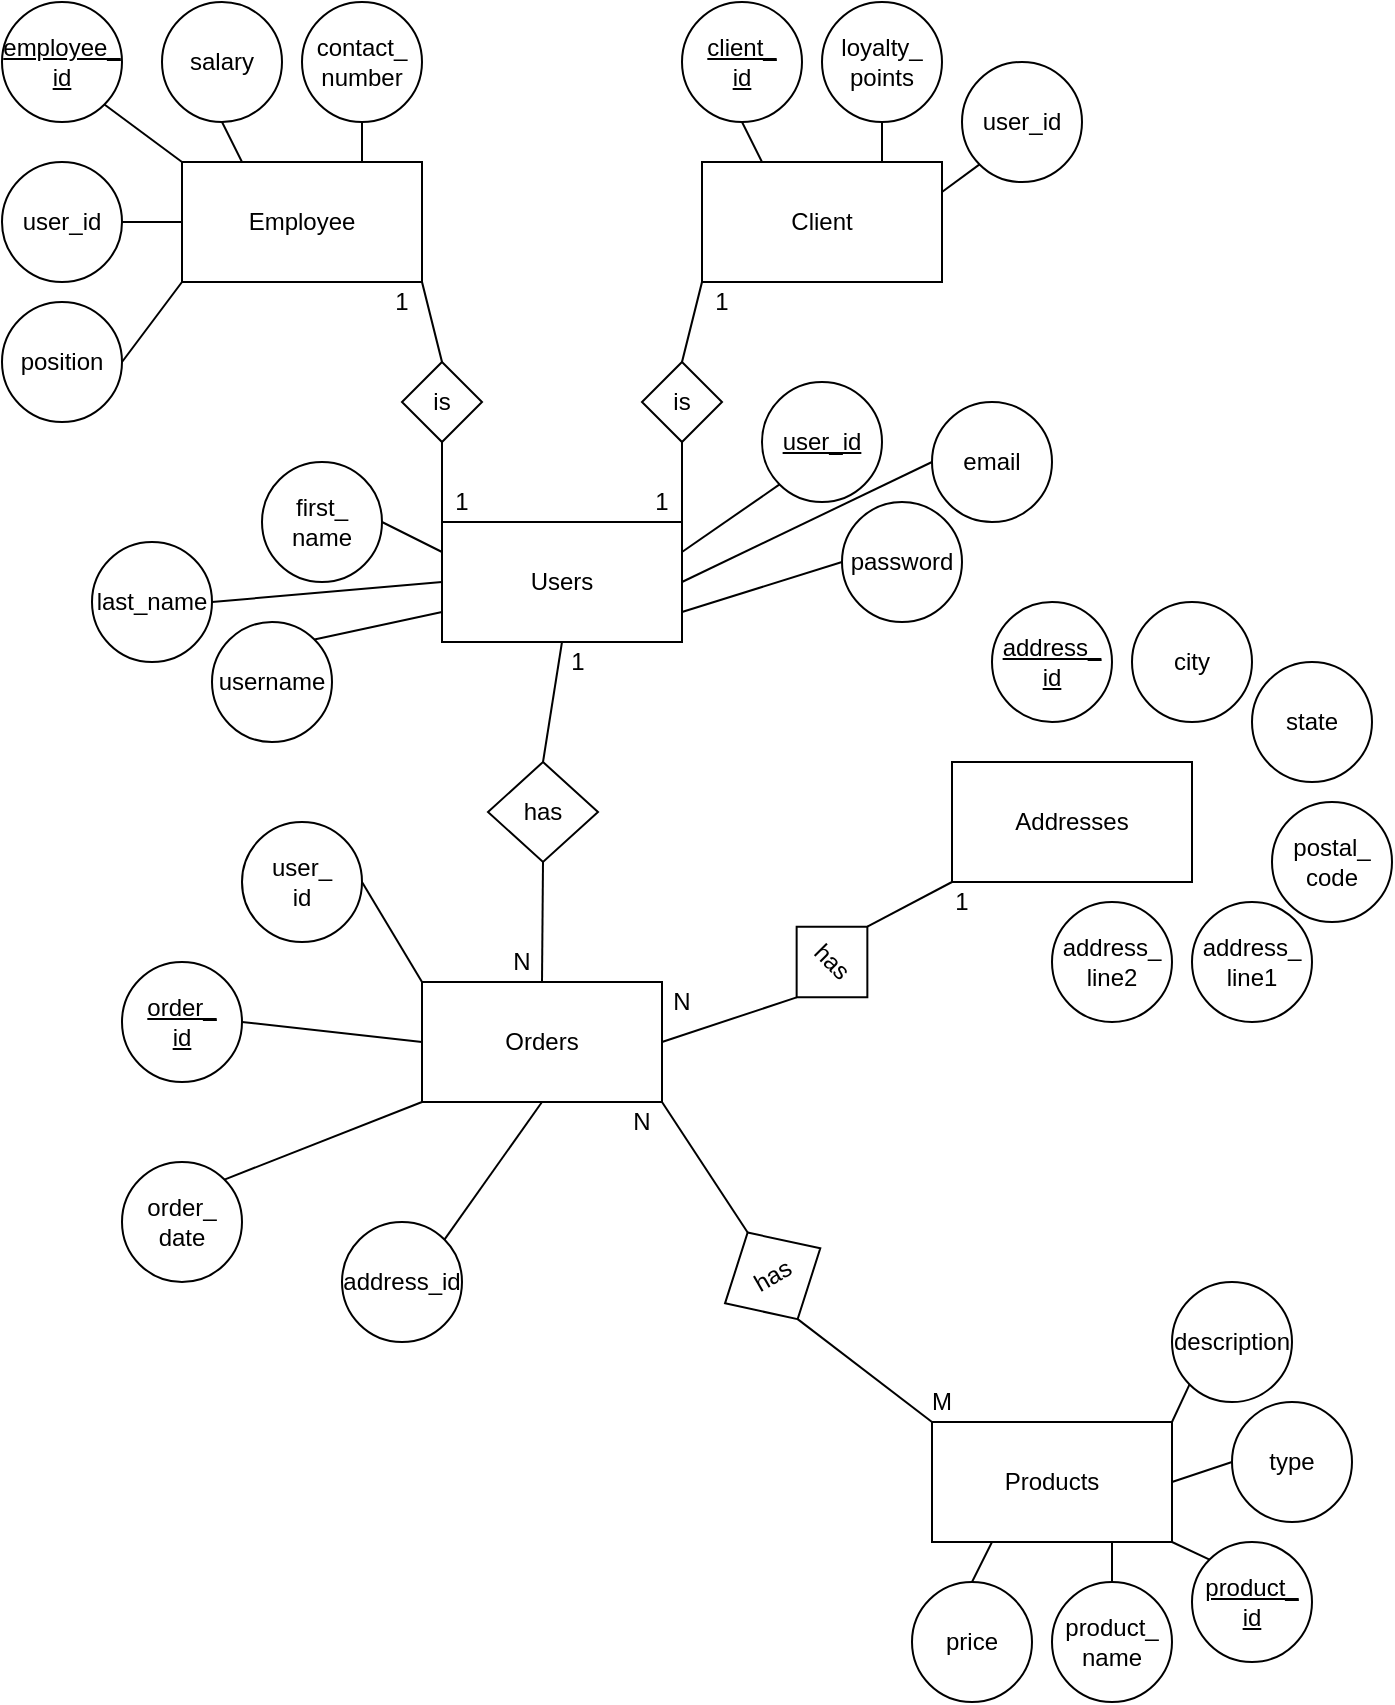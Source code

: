 <mxfile version="24.2.1" type="device">
  <diagram name="Page-1" id="8bQgau8Kps6d5lWdENJX">
    <mxGraphModel dx="794" dy="394" grid="1" gridSize="10" guides="1" tooltips="1" connect="1" arrows="1" fold="1" page="1" pageScale="1" pageWidth="850" pageHeight="1100" math="0" shadow="0">
      <root>
        <mxCell id="0" />
        <mxCell id="1" parent="0" />
        <mxCell id="btoclys5r_zD7IFOaIW8-1" value="&lt;div&gt;Users&lt;/div&gt;" style="rounded=0;whiteSpace=wrap;html=1;" parent="1" vertex="1">
          <mxGeometry x="375" y="280" width="120" height="60" as="geometry" />
        </mxCell>
        <mxCell id="btoclys5r_zD7IFOaIW8-2" value="Employee" style="rounded=0;whiteSpace=wrap;html=1;" parent="1" vertex="1">
          <mxGeometry x="245" y="100" width="120" height="60" as="geometry" />
        </mxCell>
        <mxCell id="btoclys5r_zD7IFOaIW8-3" value="Client" style="rounded=0;whiteSpace=wrap;html=1;" parent="1" vertex="1">
          <mxGeometry x="505" y="100" width="120" height="60" as="geometry" />
        </mxCell>
        <mxCell id="btoclys5r_zD7IFOaIW8-4" value="&lt;div&gt;first_&lt;/div&gt;&lt;div&gt;name&lt;/div&gt;" style="ellipse;whiteSpace=wrap;html=1;aspect=fixed;" parent="1" vertex="1">
          <mxGeometry x="285" y="250" width="60" height="60" as="geometry" />
        </mxCell>
        <mxCell id="btoclys5r_zD7IFOaIW8-5" value="salary" style="ellipse;whiteSpace=wrap;html=1;aspect=fixed;" parent="1" vertex="1">
          <mxGeometry x="235" y="20" width="60" height="60" as="geometry" />
        </mxCell>
        <mxCell id="btoclys5r_zD7IFOaIW8-6" value="username" style="ellipse;whiteSpace=wrap;html=1;aspect=fixed;" parent="1" vertex="1">
          <mxGeometry x="260" y="330" width="60" height="60" as="geometry" />
        </mxCell>
        <mxCell id="btoclys5r_zD7IFOaIW8-7" value="password" style="ellipse;whiteSpace=wrap;html=1;aspect=fixed;" parent="1" vertex="1">
          <mxGeometry x="575" y="270" width="60" height="60" as="geometry" />
        </mxCell>
        <mxCell id="btoclys5r_zD7IFOaIW8-8" value="&lt;div&gt;contact_&lt;/div&gt;&lt;div&gt;number&lt;/div&gt;" style="ellipse;whiteSpace=wrap;html=1;aspect=fixed;" parent="1" vertex="1">
          <mxGeometry x="305" y="20" width="60" height="60" as="geometry" />
        </mxCell>
        <mxCell id="btoclys5r_zD7IFOaIW8-9" value="email" style="ellipse;whiteSpace=wrap;html=1;aspect=fixed;" parent="1" vertex="1">
          <mxGeometry x="620" y="220" width="60" height="60" as="geometry" />
        </mxCell>
        <mxCell id="btoclys5r_zD7IFOaIW8-10" value="&lt;div&gt;&lt;u&gt;employee_&lt;/u&gt;&lt;/div&gt;&lt;div&gt;&lt;u&gt;id&lt;i&gt;&lt;br&gt;&lt;/i&gt;&lt;/u&gt;&lt;/div&gt;" style="ellipse;whiteSpace=wrap;html=1;aspect=fixed;" parent="1" vertex="1">
          <mxGeometry x="155" y="20" width="60" height="60" as="geometry" />
        </mxCell>
        <mxCell id="btoclys5r_zD7IFOaIW8-11" value="&lt;div&gt;loyalty_&lt;/div&gt;&lt;div&gt;points&lt;/div&gt;" style="ellipse;whiteSpace=wrap;html=1;aspect=fixed;" parent="1" vertex="1">
          <mxGeometry x="565" y="20" width="60" height="60" as="geometry" />
        </mxCell>
        <mxCell id="btoclys5r_zD7IFOaIW8-14" value="last_name" style="ellipse;whiteSpace=wrap;html=1;aspect=fixed;" parent="1" vertex="1">
          <mxGeometry x="200" y="290" width="60" height="60" as="geometry" />
        </mxCell>
        <mxCell id="btoclys5r_zD7IFOaIW8-17" value="&lt;div&gt;&lt;u&gt;client_&lt;/u&gt;&lt;/div&gt;&lt;div&gt;&lt;u&gt;id&lt;/u&gt;&lt;/div&gt;" style="ellipse;whiteSpace=wrap;html=1;" parent="1" vertex="1">
          <mxGeometry x="495" y="20" width="60" height="60" as="geometry" />
        </mxCell>
        <mxCell id="btoclys5r_zD7IFOaIW8-18" value="user_id" style="ellipse;whiteSpace=wrap;html=1;aspect=fixed;" parent="1" vertex="1">
          <mxGeometry x="155" y="100" width="60" height="60" as="geometry" />
        </mxCell>
        <mxCell id="btoclys5r_zD7IFOaIW8-19" value="user_id" style="ellipse;whiteSpace=wrap;html=1;aspect=fixed;" parent="1" vertex="1">
          <mxGeometry x="635" y="50" width="60" height="60" as="geometry" />
        </mxCell>
        <mxCell id="btoclys5r_zD7IFOaIW8-20" value="position" style="ellipse;whiteSpace=wrap;html=1;aspect=fixed;" parent="1" vertex="1">
          <mxGeometry x="155" y="170" width="60" height="60" as="geometry" />
        </mxCell>
        <mxCell id="btoclys5r_zD7IFOaIW8-21" value="&lt;u&gt;user_id&lt;/u&gt;" style="ellipse;whiteSpace=wrap;html=1;aspect=fixed;" parent="1" vertex="1">
          <mxGeometry x="535" y="210" width="60" height="60" as="geometry" />
        </mxCell>
        <mxCell id="btoclys5r_zD7IFOaIW8-22" value="&lt;div&gt;is&lt;/div&gt;" style="rhombus;whiteSpace=wrap;html=1;" parent="1" vertex="1">
          <mxGeometry x="355" y="200" width="40" height="40" as="geometry" />
        </mxCell>
        <mxCell id="btoclys5r_zD7IFOaIW8-23" value="&lt;div&gt;is&lt;/div&gt;" style="rhombus;whiteSpace=wrap;html=1;" parent="1" vertex="1">
          <mxGeometry x="475" y="200" width="40" height="40" as="geometry" />
        </mxCell>
        <mxCell id="btoclys5r_zD7IFOaIW8-25" value="" style="endArrow=none;html=1;rounded=0;entryX=0;entryY=1;entryDx=0;entryDy=0;exitX=0.5;exitY=0;exitDx=0;exitDy=0;" parent="1" source="btoclys5r_zD7IFOaIW8-23" target="btoclys5r_zD7IFOaIW8-3" edge="1">
          <mxGeometry width="50" height="50" relative="1" as="geometry">
            <mxPoint x="365" y="270" as="sourcePoint" />
            <mxPoint x="415" y="220" as="targetPoint" />
          </mxGeometry>
        </mxCell>
        <mxCell id="btoclys5r_zD7IFOaIW8-26" value="" style="endArrow=none;html=1;rounded=0;entryX=0.5;entryY=1;entryDx=0;entryDy=0;exitX=1;exitY=0;exitDx=0;exitDy=0;" parent="1" source="btoclys5r_zD7IFOaIW8-1" target="btoclys5r_zD7IFOaIW8-23" edge="1">
          <mxGeometry width="50" height="50" relative="1" as="geometry">
            <mxPoint x="445" y="260" as="sourcePoint" />
            <mxPoint x="415" y="220" as="targetPoint" />
          </mxGeometry>
        </mxCell>
        <mxCell id="btoclys5r_zD7IFOaIW8-27" value="" style="endArrow=none;html=1;rounded=0;entryX=0.5;entryY=1;entryDx=0;entryDy=0;exitX=0;exitY=0;exitDx=0;exitDy=0;" parent="1" source="btoclys5r_zD7IFOaIW8-1" target="btoclys5r_zD7IFOaIW8-22" edge="1">
          <mxGeometry width="50" height="50" relative="1" as="geometry">
            <mxPoint x="365" y="270" as="sourcePoint" />
            <mxPoint x="415" y="220" as="targetPoint" />
          </mxGeometry>
        </mxCell>
        <mxCell id="btoclys5r_zD7IFOaIW8-28" value="" style="endArrow=none;html=1;rounded=0;entryX=1;entryY=1;entryDx=0;entryDy=0;exitX=0.5;exitY=0;exitDx=0;exitDy=0;" parent="1" source="btoclys5r_zD7IFOaIW8-22" target="btoclys5r_zD7IFOaIW8-2" edge="1">
          <mxGeometry width="50" height="50" relative="1" as="geometry">
            <mxPoint x="365" y="270" as="sourcePoint" />
            <mxPoint x="415" y="220" as="targetPoint" />
          </mxGeometry>
        </mxCell>
        <mxCell id="btoclys5r_zD7IFOaIW8-29" value="1" style="text;html=1;align=center;verticalAlign=middle;whiteSpace=wrap;rounded=0;" parent="1" vertex="1">
          <mxGeometry x="345" y="160" width="20" height="20" as="geometry" />
        </mxCell>
        <mxCell id="btoclys5r_zD7IFOaIW8-31" value="1" style="text;html=1;align=center;verticalAlign=middle;whiteSpace=wrap;rounded=0;" parent="1" vertex="1">
          <mxGeometry x="375" y="260" width="20" height="20" as="geometry" />
        </mxCell>
        <mxCell id="btoclys5r_zD7IFOaIW8-32" value="" style="endArrow=none;html=1;rounded=0;entryX=0.5;entryY=1;entryDx=0;entryDy=0;exitX=1;exitY=0;exitDx=0;exitDy=0;" parent="1" source="btoclys5r_zD7IFOaIW8-1" target="btoclys5r_zD7IFOaIW8-30" edge="1">
          <mxGeometry width="50" height="50" relative="1" as="geometry">
            <mxPoint x="495" y="280" as="sourcePoint" />
            <mxPoint x="495" y="240" as="targetPoint" />
          </mxGeometry>
        </mxCell>
        <mxCell id="btoclys5r_zD7IFOaIW8-30" value="1" style="text;html=1;align=center;verticalAlign=middle;whiteSpace=wrap;rounded=0;" parent="1" vertex="1">
          <mxGeometry x="475" y="260" width="20" height="20" as="geometry" />
        </mxCell>
        <mxCell id="btoclys5r_zD7IFOaIW8-35" value="1" style="text;html=1;align=center;verticalAlign=middle;whiteSpace=wrap;rounded=0;" parent="1" vertex="1">
          <mxGeometry x="505" y="160" width="20" height="20" as="geometry" />
        </mxCell>
        <mxCell id="btoclys5r_zD7IFOaIW8-37" value="" style="endArrow=none;html=1;rounded=0;entryX=1;entryY=0.5;entryDx=0;entryDy=0;exitX=0;exitY=1;exitDx=0;exitDy=0;" parent="1" source="btoclys5r_zD7IFOaIW8-2" target="btoclys5r_zD7IFOaIW8-20" edge="1">
          <mxGeometry width="50" height="50" relative="1" as="geometry">
            <mxPoint x="365" y="230" as="sourcePoint" />
            <mxPoint x="415" y="180" as="targetPoint" />
          </mxGeometry>
        </mxCell>
        <mxCell id="btoclys5r_zD7IFOaIW8-38" value="" style="endArrow=none;html=1;rounded=0;entryX=0.5;entryY=1;entryDx=0;entryDy=0;exitX=0.75;exitY=0;exitDx=0;exitDy=0;" parent="1" source="btoclys5r_zD7IFOaIW8-2" target="btoclys5r_zD7IFOaIW8-8" edge="1">
          <mxGeometry width="50" height="50" relative="1" as="geometry">
            <mxPoint x="365" y="230" as="sourcePoint" />
            <mxPoint x="415" y="180" as="targetPoint" />
          </mxGeometry>
        </mxCell>
        <mxCell id="btoclys5r_zD7IFOaIW8-39" value="" style="endArrow=none;html=1;rounded=0;entryX=0.5;entryY=1;entryDx=0;entryDy=0;exitX=0.25;exitY=0;exitDx=0;exitDy=0;" parent="1" source="btoclys5r_zD7IFOaIW8-2" target="btoclys5r_zD7IFOaIW8-5" edge="1">
          <mxGeometry width="50" height="50" relative="1" as="geometry">
            <mxPoint x="365" y="230" as="sourcePoint" />
            <mxPoint x="415" y="180" as="targetPoint" />
          </mxGeometry>
        </mxCell>
        <mxCell id="btoclys5r_zD7IFOaIW8-40" value="" style="endArrow=none;html=1;rounded=0;entryX=1;entryY=1;entryDx=0;entryDy=0;exitX=0;exitY=0;exitDx=0;exitDy=0;" parent="1" source="btoclys5r_zD7IFOaIW8-2" target="btoclys5r_zD7IFOaIW8-10" edge="1">
          <mxGeometry width="50" height="50" relative="1" as="geometry">
            <mxPoint x="285" y="110" as="sourcePoint" />
            <mxPoint x="286" y="91" as="targetPoint" />
          </mxGeometry>
        </mxCell>
        <mxCell id="btoclys5r_zD7IFOaIW8-41" value="" style="endArrow=none;html=1;rounded=0;entryX=1;entryY=0.5;entryDx=0;entryDy=0;exitX=0;exitY=0.5;exitDx=0;exitDy=0;" parent="1" source="btoclys5r_zD7IFOaIW8-2" target="btoclys5r_zD7IFOaIW8-18" edge="1">
          <mxGeometry width="50" height="50" relative="1" as="geometry">
            <mxPoint x="255" y="110" as="sourcePoint" />
            <mxPoint x="216" y="91" as="targetPoint" />
          </mxGeometry>
        </mxCell>
        <mxCell id="btoclys5r_zD7IFOaIW8-42" value="" style="endArrow=none;html=1;rounded=0;entryX=0.5;entryY=1;entryDx=0;entryDy=0;exitX=0.25;exitY=0;exitDx=0;exitDy=0;" parent="1" source="btoclys5r_zD7IFOaIW8-3" target="btoclys5r_zD7IFOaIW8-17" edge="1">
          <mxGeometry width="50" height="50" relative="1" as="geometry">
            <mxPoint x="365" y="230" as="sourcePoint" />
            <mxPoint x="415" y="180" as="targetPoint" />
          </mxGeometry>
        </mxCell>
        <mxCell id="btoclys5r_zD7IFOaIW8-43" value="" style="endArrow=none;html=1;rounded=0;entryX=0.5;entryY=1;entryDx=0;entryDy=0;exitX=0.75;exitY=0;exitDx=0;exitDy=0;" parent="1" source="btoclys5r_zD7IFOaIW8-3" target="btoclys5r_zD7IFOaIW8-11" edge="1">
          <mxGeometry width="50" height="50" relative="1" as="geometry">
            <mxPoint x="545" y="110" as="sourcePoint" />
            <mxPoint x="535" y="90" as="targetPoint" />
          </mxGeometry>
        </mxCell>
        <mxCell id="btoclys5r_zD7IFOaIW8-44" value="" style="endArrow=none;html=1;rounded=0;entryX=0;entryY=1;entryDx=0;entryDy=0;exitX=1;exitY=0.25;exitDx=0;exitDy=0;" parent="1" source="btoclys5r_zD7IFOaIW8-3" target="btoclys5r_zD7IFOaIW8-19" edge="1">
          <mxGeometry width="50" height="50" relative="1" as="geometry">
            <mxPoint x="605" y="110" as="sourcePoint" />
            <mxPoint x="605" y="90" as="targetPoint" />
          </mxGeometry>
        </mxCell>
        <mxCell id="btoclys5r_zD7IFOaIW8-45" value="" style="endArrow=none;html=1;rounded=0;entryX=1;entryY=0.5;entryDx=0;entryDy=0;exitX=0;exitY=0.25;exitDx=0;exitDy=0;" parent="1" source="btoclys5r_zD7IFOaIW8-1" target="btoclys5r_zD7IFOaIW8-4" edge="1">
          <mxGeometry width="50" height="50" relative="1" as="geometry">
            <mxPoint x="365" y="280" as="sourcePoint" />
            <mxPoint x="415" y="230" as="targetPoint" />
          </mxGeometry>
        </mxCell>
        <mxCell id="btoclys5r_zD7IFOaIW8-46" value="" style="endArrow=none;html=1;rounded=0;entryX=1;entryY=0.5;entryDx=0;entryDy=0;exitX=0;exitY=0.5;exitDx=0;exitDy=0;" parent="1" source="btoclys5r_zD7IFOaIW8-1" target="btoclys5r_zD7IFOaIW8-14" edge="1">
          <mxGeometry width="50" height="50" relative="1" as="geometry">
            <mxPoint x="385" y="320" as="sourcePoint" />
            <mxPoint x="336" y="309" as="targetPoint" />
          </mxGeometry>
        </mxCell>
        <mxCell id="btoclys5r_zD7IFOaIW8-47" value="" style="endArrow=none;html=1;rounded=0;entryX=1;entryY=0;entryDx=0;entryDy=0;exitX=0;exitY=0.75;exitDx=0;exitDy=0;" parent="1" source="btoclys5r_zD7IFOaIW8-1" target="btoclys5r_zD7IFOaIW8-6" edge="1">
          <mxGeometry width="50" height="50" relative="1" as="geometry">
            <mxPoint x="395" y="330" as="sourcePoint" />
            <mxPoint x="346" y="319" as="targetPoint" />
          </mxGeometry>
        </mxCell>
        <mxCell id="btoclys5r_zD7IFOaIW8-48" value="" style="endArrow=none;html=1;rounded=0;entryX=0;entryY=0.5;entryDx=0;entryDy=0;exitX=1;exitY=0.75;exitDx=0;exitDy=0;" parent="1" source="btoclys5r_zD7IFOaIW8-1" target="btoclys5r_zD7IFOaIW8-7" edge="1">
          <mxGeometry width="50" height="50" relative="1" as="geometry">
            <mxPoint x="445" y="350" as="sourcePoint" />
            <mxPoint x="435" y="360" as="targetPoint" />
            <Array as="points" />
          </mxGeometry>
        </mxCell>
        <mxCell id="btoclys5r_zD7IFOaIW8-49" value="" style="endArrow=none;html=1;rounded=0;entryX=0;entryY=0.5;entryDx=0;entryDy=0;exitX=1;exitY=0.5;exitDx=0;exitDy=0;" parent="1" source="btoclys5r_zD7IFOaIW8-1" target="btoclys5r_zD7IFOaIW8-9" edge="1">
          <mxGeometry width="50" height="50" relative="1" as="geometry">
            <mxPoint x="475" y="350" as="sourcePoint" />
            <mxPoint x="484" y="369" as="targetPoint" />
          </mxGeometry>
        </mxCell>
        <mxCell id="btoclys5r_zD7IFOaIW8-50" value="" style="endArrow=none;html=1;rounded=0;entryX=0;entryY=1;entryDx=0;entryDy=0;exitX=1;exitY=0.25;exitDx=0;exitDy=0;" parent="1" source="btoclys5r_zD7IFOaIW8-1" target="btoclys5r_zD7IFOaIW8-21" edge="1">
          <mxGeometry width="50" height="50" relative="1" as="geometry">
            <mxPoint x="505" y="335" as="sourcePoint" />
            <mxPoint x="535" y="350" as="targetPoint" />
          </mxGeometry>
        </mxCell>
        <mxCell id="btoclys5r_zD7IFOaIW8-52" value="&lt;div&gt;Orders&lt;/div&gt;" style="rounded=0;whiteSpace=wrap;html=1;" parent="1" vertex="1">
          <mxGeometry x="365" y="510" width="120" height="60" as="geometry" />
        </mxCell>
        <mxCell id="btoclys5r_zD7IFOaIW8-53" value="Addresses" style="rounded=0;whiteSpace=wrap;html=1;" parent="1" vertex="1">
          <mxGeometry x="630" y="400" width="120" height="60" as="geometry" />
        </mxCell>
        <mxCell id="btoclys5r_zD7IFOaIW8-54" value="&lt;div&gt;Products&lt;/div&gt;" style="rounded=0;whiteSpace=wrap;html=1;" parent="1" vertex="1">
          <mxGeometry x="620" y="730" width="120" height="60" as="geometry" />
        </mxCell>
        <mxCell id="btoclys5r_zD7IFOaIW8-56" value="&lt;div&gt;&lt;u&gt;product_&lt;/u&gt;&lt;/div&gt;&lt;div&gt;&lt;u&gt;id&lt;/u&gt;&lt;/div&gt;" style="ellipse;whiteSpace=wrap;html=1;" parent="1" vertex="1">
          <mxGeometry x="750" y="790" width="60" height="60" as="geometry" />
        </mxCell>
        <mxCell id="btoclys5r_zD7IFOaIW8-57" value="&lt;div&gt;product_&lt;/div&gt;&lt;div&gt;name&lt;/div&gt;" style="ellipse;whiteSpace=wrap;html=1;" parent="1" vertex="1">
          <mxGeometry x="680" y="810" width="60" height="60" as="geometry" />
        </mxCell>
        <mxCell id="btoclys5r_zD7IFOaIW8-58" value="type" style="ellipse;whiteSpace=wrap;html=1;" parent="1" vertex="1">
          <mxGeometry x="770" y="720" width="60" height="60" as="geometry" />
        </mxCell>
        <mxCell id="btoclys5r_zD7IFOaIW8-59" value="price" style="ellipse;whiteSpace=wrap;html=1;" parent="1" vertex="1">
          <mxGeometry x="610" y="810" width="60" height="60" as="geometry" />
        </mxCell>
        <mxCell id="btoclys5r_zD7IFOaIW8-60" value="description" style="ellipse;whiteSpace=wrap;html=1;" parent="1" vertex="1">
          <mxGeometry x="740" y="660" width="60" height="60" as="geometry" />
        </mxCell>
        <mxCell id="btoclys5r_zD7IFOaIW8-61" value="" style="endArrow=none;html=1;rounded=0;entryX=0;entryY=1;entryDx=0;entryDy=0;exitX=1;exitY=0;exitDx=0;exitDy=0;" parent="1" source="btoclys5r_zD7IFOaIW8-54" target="btoclys5r_zD7IFOaIW8-60" edge="1">
          <mxGeometry width="50" height="50" relative="1" as="geometry">
            <mxPoint x="620" y="710" as="sourcePoint" />
            <mxPoint x="670" y="660" as="targetPoint" />
          </mxGeometry>
        </mxCell>
        <mxCell id="btoclys5r_zD7IFOaIW8-62" value="" style="endArrow=none;html=1;rounded=0;entryX=0;entryY=0.5;entryDx=0;entryDy=0;exitX=1;exitY=0.5;exitDx=0;exitDy=0;" parent="1" source="btoclys5r_zD7IFOaIW8-54" target="btoclys5r_zD7IFOaIW8-58" edge="1">
          <mxGeometry width="50" height="50" relative="1" as="geometry">
            <mxPoint x="620" y="710" as="sourcePoint" />
            <mxPoint x="670" y="660" as="targetPoint" />
          </mxGeometry>
        </mxCell>
        <mxCell id="btoclys5r_zD7IFOaIW8-63" value="" style="endArrow=none;html=1;rounded=0;entryX=0;entryY=0;entryDx=0;entryDy=0;exitX=1;exitY=1;exitDx=0;exitDy=0;" parent="1" source="btoclys5r_zD7IFOaIW8-54" target="btoclys5r_zD7IFOaIW8-56" edge="1">
          <mxGeometry width="50" height="50" relative="1" as="geometry">
            <mxPoint x="620" y="710" as="sourcePoint" />
            <mxPoint x="670" y="660" as="targetPoint" />
          </mxGeometry>
        </mxCell>
        <mxCell id="btoclys5r_zD7IFOaIW8-64" value="" style="endArrow=none;html=1;rounded=0;entryX=0.5;entryY=0;entryDx=0;entryDy=0;exitX=0.75;exitY=1;exitDx=0;exitDy=0;" parent="1" source="btoclys5r_zD7IFOaIW8-54" target="btoclys5r_zD7IFOaIW8-57" edge="1">
          <mxGeometry width="50" height="50" relative="1" as="geometry">
            <mxPoint x="620" y="710" as="sourcePoint" />
            <mxPoint x="670" y="660" as="targetPoint" />
          </mxGeometry>
        </mxCell>
        <mxCell id="btoclys5r_zD7IFOaIW8-65" value="" style="endArrow=none;html=1;rounded=0;entryX=0.25;entryY=1;entryDx=0;entryDy=0;exitX=0.5;exitY=0;exitDx=0;exitDy=0;" parent="1" source="btoclys5r_zD7IFOaIW8-59" target="btoclys5r_zD7IFOaIW8-54" edge="1">
          <mxGeometry width="50" height="50" relative="1" as="geometry">
            <mxPoint x="620" y="710" as="sourcePoint" />
            <mxPoint x="670" y="660" as="targetPoint" />
          </mxGeometry>
        </mxCell>
        <mxCell id="btoclys5r_zD7IFOaIW8-66" value="&lt;div&gt;&lt;u&gt;address_&lt;/u&gt;&lt;/div&gt;&lt;div&gt;&lt;u&gt;id&lt;br&gt;&lt;/u&gt;&lt;/div&gt;" style="ellipse;whiteSpace=wrap;html=1;" parent="1" vertex="1">
          <mxGeometry x="650" y="320" width="60" height="60" as="geometry" />
        </mxCell>
        <mxCell id="btoclys5r_zD7IFOaIW8-67" value="city" style="ellipse;whiteSpace=wrap;html=1;" parent="1" vertex="1">
          <mxGeometry x="720" y="320" width="60" height="60" as="geometry" />
        </mxCell>
        <mxCell id="btoclys5r_zD7IFOaIW8-68" value="state" style="ellipse;whiteSpace=wrap;html=1;" parent="1" vertex="1">
          <mxGeometry x="780" y="350" width="60" height="60" as="geometry" />
        </mxCell>
        <mxCell id="btoclys5r_zD7IFOaIW8-69" value="&lt;div&gt;postal_&lt;/div&gt;&lt;div&gt;code&lt;/div&gt;" style="ellipse;whiteSpace=wrap;html=1;" parent="1" vertex="1">
          <mxGeometry x="790" y="420" width="60" height="60" as="geometry" />
        </mxCell>
        <mxCell id="btoclys5r_zD7IFOaIW8-70" value="&lt;div&gt;address_&lt;/div&gt;&lt;div&gt;line1&lt;/div&gt;" style="ellipse;whiteSpace=wrap;html=1;" parent="1" vertex="1">
          <mxGeometry x="750" y="470" width="60" height="60" as="geometry" />
        </mxCell>
        <mxCell id="btoclys5r_zD7IFOaIW8-71" value="&lt;div&gt;address_&lt;/div&gt;&lt;div&gt;line2&lt;/div&gt;" style="ellipse;whiteSpace=wrap;html=1;" parent="1" vertex="1">
          <mxGeometry x="680" y="470" width="60" height="60" as="geometry" />
        </mxCell>
        <mxCell id="btoclys5r_zD7IFOaIW8-83" value="&lt;div&gt;&lt;u&gt;order_&lt;/u&gt;&lt;/div&gt;&lt;div&gt;&lt;u&gt;id&lt;/u&gt;&lt;/div&gt;" style="ellipse;whiteSpace=wrap;html=1;aspect=fixed;" parent="1" vertex="1">
          <mxGeometry x="215" y="500" width="60" height="60" as="geometry" />
        </mxCell>
        <mxCell id="btoclys5r_zD7IFOaIW8-84" value="&lt;div&gt;user_&lt;/div&gt;&lt;div&gt;id&lt;/div&gt;" style="ellipse;whiteSpace=wrap;html=1;aspect=fixed;" parent="1" vertex="1">
          <mxGeometry x="275" y="430" width="60" height="60" as="geometry" />
        </mxCell>
        <mxCell id="btoclys5r_zD7IFOaIW8-85" value="address_id" style="ellipse;whiteSpace=wrap;html=1;aspect=fixed;" parent="1" vertex="1">
          <mxGeometry x="325" y="630" width="60" height="60" as="geometry" />
        </mxCell>
        <mxCell id="btoclys5r_zD7IFOaIW8-86" value="&lt;div&gt;order_&lt;/div&gt;&lt;div&gt;date&lt;/div&gt;" style="ellipse;whiteSpace=wrap;html=1;" parent="1" vertex="1">
          <mxGeometry x="215" y="600" width="60" height="60" as="geometry" />
        </mxCell>
        <mxCell id="btoclys5r_zD7IFOaIW8-88" value="has" style="rhombus;whiteSpace=wrap;html=1;" parent="1" vertex="1">
          <mxGeometry x="398" y="400" width="55" height="50" as="geometry" />
        </mxCell>
        <mxCell id="btoclys5r_zD7IFOaIW8-89" value="" style="endArrow=none;html=1;rounded=0;entryX=0.5;entryY=1;entryDx=0;entryDy=0;exitX=0.5;exitY=0;exitDx=0;exitDy=0;" parent="1" source="btoclys5r_zD7IFOaIW8-88" target="btoclys5r_zD7IFOaIW8-1" edge="1">
          <mxGeometry width="50" height="50" relative="1" as="geometry">
            <mxPoint x="390" y="440" as="sourcePoint" />
            <mxPoint x="440" y="390" as="targetPoint" />
          </mxGeometry>
        </mxCell>
        <mxCell id="btoclys5r_zD7IFOaIW8-90" value="" style="endArrow=none;html=1;rounded=0;entryX=0.5;entryY=1;entryDx=0;entryDy=0;exitX=0.5;exitY=0;exitDx=0;exitDy=0;" parent="1" source="btoclys5r_zD7IFOaIW8-52" target="btoclys5r_zD7IFOaIW8-88" edge="1">
          <mxGeometry width="50" height="50" relative="1" as="geometry">
            <mxPoint x="390" y="440" as="sourcePoint" />
            <mxPoint x="440" y="390" as="targetPoint" />
          </mxGeometry>
        </mxCell>
        <mxCell id="btoclys5r_zD7IFOaIW8-91" value="1" style="text;html=1;align=center;verticalAlign=middle;whiteSpace=wrap;rounded=0;" parent="1" vertex="1">
          <mxGeometry x="433" y="340" width="20" height="20" as="geometry" />
        </mxCell>
        <mxCell id="btoclys5r_zD7IFOaIW8-93" value="N" style="text;html=1;align=center;verticalAlign=middle;whiteSpace=wrap;rounded=0;" parent="1" vertex="1">
          <mxGeometry x="405" y="490" width="20" height="20" as="geometry" />
        </mxCell>
        <mxCell id="btoclys5r_zD7IFOaIW8-95" value="has" style="rhombus;whiteSpace=wrap;html=1;rotation=45;" parent="1" vertex="1">
          <mxGeometry x="545" y="475" width="50" height="50" as="geometry" />
        </mxCell>
        <mxCell id="btoclys5r_zD7IFOaIW8-96" value="" style="endArrow=none;html=1;rounded=0;entryX=0.5;entryY=1;entryDx=0;entryDy=0;exitX=1;exitY=0.5;exitDx=0;exitDy=0;" parent="1" source="btoclys5r_zD7IFOaIW8-52" target="btoclys5r_zD7IFOaIW8-95" edge="1">
          <mxGeometry width="50" height="50" relative="1" as="geometry">
            <mxPoint x="390" y="530" as="sourcePoint" />
            <mxPoint x="440" y="480" as="targetPoint" />
          </mxGeometry>
        </mxCell>
        <mxCell id="btoclys5r_zD7IFOaIW8-97" value="" style="endArrow=none;html=1;rounded=0;entryX=0;entryY=1;entryDx=0;entryDy=0;exitX=0.5;exitY=0;exitDx=0;exitDy=0;" parent="1" source="btoclys5r_zD7IFOaIW8-95" target="btoclys5r_zD7IFOaIW8-53" edge="1">
          <mxGeometry width="50" height="50" relative="1" as="geometry">
            <mxPoint x="390" y="530" as="sourcePoint" />
            <mxPoint x="440" y="480" as="targetPoint" />
          </mxGeometry>
        </mxCell>
        <mxCell id="btoclys5r_zD7IFOaIW8-98" value="1" style="text;html=1;align=center;verticalAlign=middle;whiteSpace=wrap;rounded=0;" parent="1" vertex="1">
          <mxGeometry x="625" y="460" width="20" height="20" as="geometry" />
        </mxCell>
        <mxCell id="btoclys5r_zD7IFOaIW8-99" value="N" style="text;html=1;align=center;verticalAlign=middle;whiteSpace=wrap;rounded=0;" parent="1" vertex="1">
          <mxGeometry x="485" y="510" width="20" height="20" as="geometry" />
        </mxCell>
        <mxCell id="btoclys5r_zD7IFOaIW8-100" value="" style="endArrow=none;html=1;rounded=0;entryX=1;entryY=0.5;entryDx=0;entryDy=0;exitX=0;exitY=0.5;exitDx=0;exitDy=0;" parent="1" source="btoclys5r_zD7IFOaIW8-52" target="btoclys5r_zD7IFOaIW8-83" edge="1">
          <mxGeometry width="50" height="50" relative="1" as="geometry">
            <mxPoint x="390" y="650" as="sourcePoint" />
            <mxPoint x="440" y="600" as="targetPoint" />
          </mxGeometry>
        </mxCell>
        <mxCell id="btoclys5r_zD7IFOaIW8-101" value="" style="endArrow=none;html=1;rounded=0;entryX=1;entryY=0;entryDx=0;entryDy=0;exitX=0.5;exitY=1;exitDx=0;exitDy=0;" parent="1" source="btoclys5r_zD7IFOaIW8-52" target="btoclys5r_zD7IFOaIW8-85" edge="1">
          <mxGeometry width="50" height="50" relative="1" as="geometry">
            <mxPoint x="380" y="610" as="sourcePoint" />
            <mxPoint x="440" y="600" as="targetPoint" />
          </mxGeometry>
        </mxCell>
        <mxCell id="btoclys5r_zD7IFOaIW8-103" value="" style="endArrow=none;html=1;rounded=0;entryX=1;entryY=0.5;entryDx=0;entryDy=0;exitX=0;exitY=0;exitDx=0;exitDy=0;" parent="1" source="btoclys5r_zD7IFOaIW8-52" target="btoclys5r_zD7IFOaIW8-84" edge="1">
          <mxGeometry width="50" height="50" relative="1" as="geometry">
            <mxPoint x="375" y="550" as="sourcePoint" />
            <mxPoint x="315" y="550" as="targetPoint" />
          </mxGeometry>
        </mxCell>
        <mxCell id="btoclys5r_zD7IFOaIW8-104" value="" style="endArrow=none;html=1;rounded=0;entryX=1;entryY=0;entryDx=0;entryDy=0;exitX=0;exitY=1;exitDx=0;exitDy=0;" parent="1" source="btoclys5r_zD7IFOaIW8-52" target="btoclys5r_zD7IFOaIW8-86" edge="1">
          <mxGeometry width="50" height="50" relative="1" as="geometry">
            <mxPoint x="375" y="520" as="sourcePoint" />
            <mxPoint x="345" y="470" as="targetPoint" />
          </mxGeometry>
        </mxCell>
        <mxCell id="btoclys5r_zD7IFOaIW8-106" value="has" style="rhombus;whiteSpace=wrap;html=1;rotation=-30;" parent="1" vertex="1">
          <mxGeometry x="512.83" y="631.92" width="55" height="50" as="geometry" />
        </mxCell>
        <mxCell id="btoclys5r_zD7IFOaIW8-109" value="" style="endArrow=none;html=1;rounded=0;entryX=1;entryY=1;entryDx=0;entryDy=0;exitX=0.5;exitY=0;exitDx=0;exitDy=0;" parent="1" source="btoclys5r_zD7IFOaIW8-106" target="btoclys5r_zD7IFOaIW8-52" edge="1">
          <mxGeometry width="50" height="50" relative="1" as="geometry">
            <mxPoint x="460" y="670" as="sourcePoint" />
            <mxPoint x="510" y="620" as="targetPoint" />
          </mxGeometry>
        </mxCell>
        <mxCell id="btoclys5r_zD7IFOaIW8-110" value="N" style="text;html=1;align=center;verticalAlign=middle;whiteSpace=wrap;rounded=0;" parent="1" vertex="1">
          <mxGeometry x="465" y="570" width="20" height="20" as="geometry" />
        </mxCell>
        <mxCell id="btoclys5r_zD7IFOaIW8-112" value="" style="endArrow=none;html=1;rounded=0;entryX=0;entryY=0;entryDx=0;entryDy=0;exitX=0.5;exitY=1;exitDx=0;exitDy=0;" parent="1" source="btoclys5r_zD7IFOaIW8-106" target="btoclys5r_zD7IFOaIW8-54" edge="1">
          <mxGeometry width="50" height="50" relative="1" as="geometry">
            <mxPoint x="460" y="670" as="sourcePoint" />
            <mxPoint x="510" y="620" as="targetPoint" />
          </mxGeometry>
        </mxCell>
        <mxCell id="btoclys5r_zD7IFOaIW8-113" value="M" style="text;html=1;align=center;verticalAlign=middle;whiteSpace=wrap;rounded=0;" parent="1" vertex="1">
          <mxGeometry x="615" y="710" width="20" height="20" as="geometry" />
        </mxCell>
      </root>
    </mxGraphModel>
  </diagram>
</mxfile>
